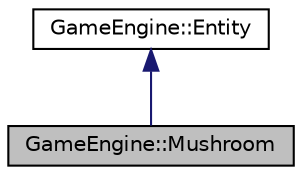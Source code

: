 digraph "GameEngine::Mushroom"
{
  edge [fontname="Helvetica",fontsize="10",labelfontname="Helvetica",labelfontsize="10"];
  node [fontname="Helvetica",fontsize="10",shape=record];
  Node2 [label="GameEngine::Mushroom",height=0.2,width=0.4,color="black", fillcolor="grey75", style="filled", fontcolor="black"];
  Node3 -> Node2 [dir="back",color="midnightblue",fontsize="10",style="solid",fontname="Helvetica"];
  Node3 [label="GameEngine::Entity",height=0.2,width=0.4,color="black", fillcolor="white", style="filled",URL="$class_game_engine_1_1_entity.html"];
}
